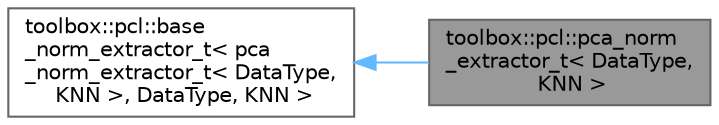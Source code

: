 digraph "toolbox::pcl::pca_norm_extractor_t&lt; DataType, KNN &gt;"
{
 // LATEX_PDF_SIZE
  bgcolor="transparent";
  edge [fontname=Helvetica,fontsize=10,labelfontname=Helvetica,labelfontsize=10];
  node [fontname=Helvetica,fontsize=10,shape=box,height=0.2,width=0.4];
  rankdir="LR";
  Node1 [id="Node000001",label="toolbox::pcl::pca_norm\l_extractor_t\< DataType,\l KNN \>",height=0.2,width=0.4,color="gray40", fillcolor="grey60", style="filled", fontcolor="black",tooltip=" "];
  Node2 -> Node1 [id="edge1_Node000001_Node000002",dir="back",color="steelblue1",style="solid",tooltip=" "];
  Node2 [id="Node000002",label="toolbox::pcl::base\l_norm_extractor_t\< pca\l_norm_extractor_t\< DataType,\l KNN \>, DataType, KNN \>",height=0.2,width=0.4,color="gray40", fillcolor="white", style="filled",URL="$classtoolbox_1_1pcl_1_1base__norm__extractor__t.html",tooltip=" "];
}
